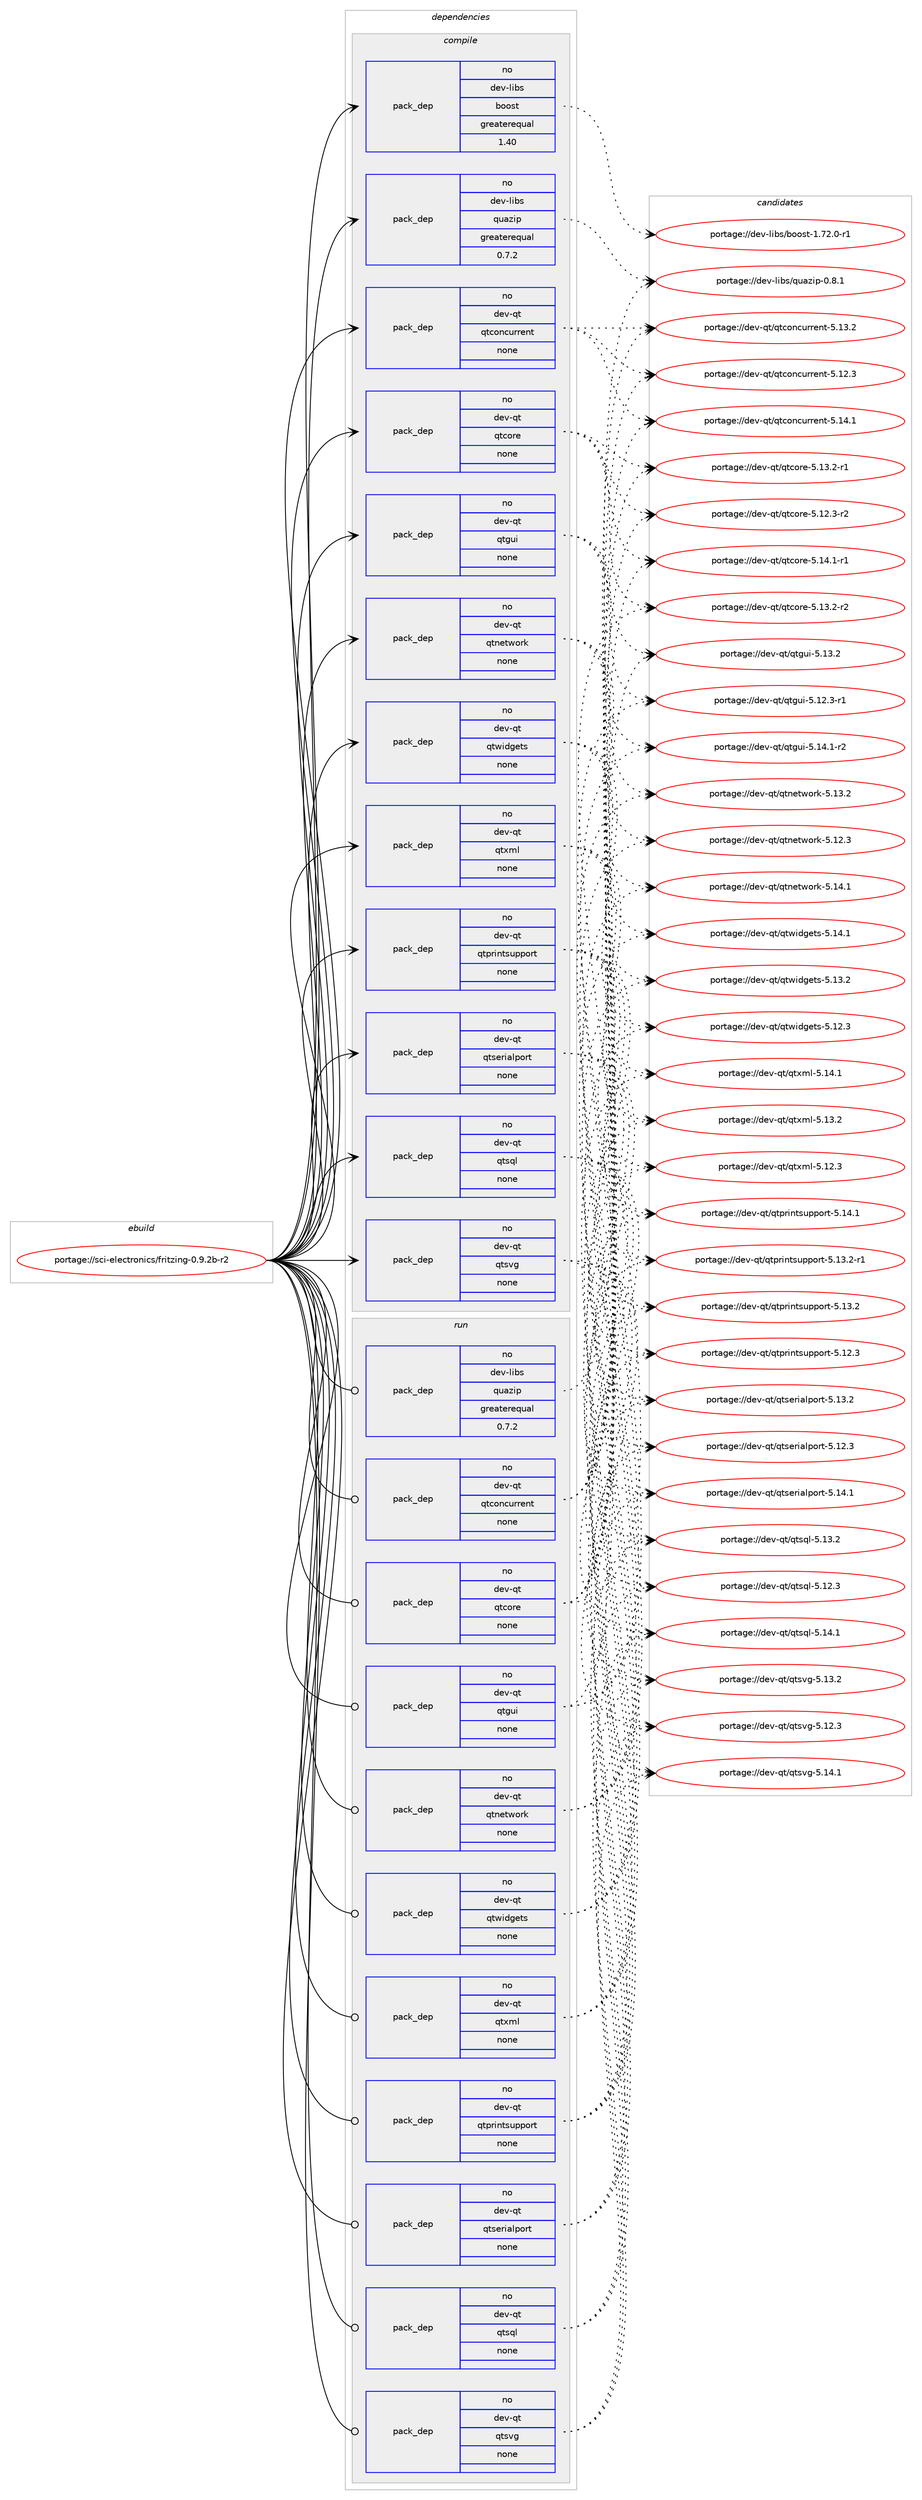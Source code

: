 digraph prolog {

# *************
# Graph options
# *************

newrank=true;
concentrate=true;
compound=true;
graph [rankdir=LR,fontname=Helvetica,fontsize=10,ranksep=1.5];#, ranksep=2.5, nodesep=0.2];
edge  [arrowhead=vee];
node  [fontname=Helvetica,fontsize=10];

# **********
# The ebuild
# **********

subgraph cluster_leftcol {
color=gray;
rank=same;
label=<<i>ebuild</i>>;
id [label="portage://sci-electronics/fritzing-0.9.2b-r2", color=red, width=4, href="../sci-electronics/fritzing-0.9.2b-r2.svg"];
}

# ****************
# The dependencies
# ****************

subgraph cluster_midcol {
color=gray;
label=<<i>dependencies</i>>;
subgraph cluster_compile {
fillcolor="#eeeeee";
style=filled;
label=<<i>compile</i>>;
subgraph pack42284 {
dependency54737 [label=<<TABLE BORDER="0" CELLBORDER="1" CELLSPACING="0" CELLPADDING="4" WIDTH="220"><TR><TD ROWSPAN="6" CELLPADDING="30">pack_dep</TD></TR><TR><TD WIDTH="110">no</TD></TR><TR><TD>dev-libs</TD></TR><TR><TD>boost</TD></TR><TR><TD>greaterequal</TD></TR><TR><TD>1.40</TD></TR></TABLE>>, shape=none, color=blue];
}
id:e -> dependency54737:w [weight=20,style="solid",arrowhead="vee"];
subgraph pack42285 {
dependency54738 [label=<<TABLE BORDER="0" CELLBORDER="1" CELLSPACING="0" CELLPADDING="4" WIDTH="220"><TR><TD ROWSPAN="6" CELLPADDING="30">pack_dep</TD></TR><TR><TD WIDTH="110">no</TD></TR><TR><TD>dev-libs</TD></TR><TR><TD>quazip</TD></TR><TR><TD>greaterequal</TD></TR><TR><TD>0.7.2</TD></TR></TABLE>>, shape=none, color=blue];
}
id:e -> dependency54738:w [weight=20,style="solid",arrowhead="vee"];
subgraph pack42286 {
dependency54739 [label=<<TABLE BORDER="0" CELLBORDER="1" CELLSPACING="0" CELLPADDING="4" WIDTH="220"><TR><TD ROWSPAN="6" CELLPADDING="30">pack_dep</TD></TR><TR><TD WIDTH="110">no</TD></TR><TR><TD>dev-qt</TD></TR><TR><TD>qtconcurrent</TD></TR><TR><TD>none</TD></TR><TR><TD></TD></TR></TABLE>>, shape=none, color=blue];
}
id:e -> dependency54739:w [weight=20,style="solid",arrowhead="vee"];
subgraph pack42287 {
dependency54740 [label=<<TABLE BORDER="0" CELLBORDER="1" CELLSPACING="0" CELLPADDING="4" WIDTH="220"><TR><TD ROWSPAN="6" CELLPADDING="30">pack_dep</TD></TR><TR><TD WIDTH="110">no</TD></TR><TR><TD>dev-qt</TD></TR><TR><TD>qtcore</TD></TR><TR><TD>none</TD></TR><TR><TD></TD></TR></TABLE>>, shape=none, color=blue];
}
id:e -> dependency54740:w [weight=20,style="solid",arrowhead="vee"];
subgraph pack42288 {
dependency54741 [label=<<TABLE BORDER="0" CELLBORDER="1" CELLSPACING="0" CELLPADDING="4" WIDTH="220"><TR><TD ROWSPAN="6" CELLPADDING="30">pack_dep</TD></TR><TR><TD WIDTH="110">no</TD></TR><TR><TD>dev-qt</TD></TR><TR><TD>qtgui</TD></TR><TR><TD>none</TD></TR><TR><TD></TD></TR></TABLE>>, shape=none, color=blue];
}
id:e -> dependency54741:w [weight=20,style="solid",arrowhead="vee"];
subgraph pack42289 {
dependency54742 [label=<<TABLE BORDER="0" CELLBORDER="1" CELLSPACING="0" CELLPADDING="4" WIDTH="220"><TR><TD ROWSPAN="6" CELLPADDING="30">pack_dep</TD></TR><TR><TD WIDTH="110">no</TD></TR><TR><TD>dev-qt</TD></TR><TR><TD>qtnetwork</TD></TR><TR><TD>none</TD></TR><TR><TD></TD></TR></TABLE>>, shape=none, color=blue];
}
id:e -> dependency54742:w [weight=20,style="solid",arrowhead="vee"];
subgraph pack42290 {
dependency54743 [label=<<TABLE BORDER="0" CELLBORDER="1" CELLSPACING="0" CELLPADDING="4" WIDTH="220"><TR><TD ROWSPAN="6" CELLPADDING="30">pack_dep</TD></TR><TR><TD WIDTH="110">no</TD></TR><TR><TD>dev-qt</TD></TR><TR><TD>qtprintsupport</TD></TR><TR><TD>none</TD></TR><TR><TD></TD></TR></TABLE>>, shape=none, color=blue];
}
id:e -> dependency54743:w [weight=20,style="solid",arrowhead="vee"];
subgraph pack42291 {
dependency54744 [label=<<TABLE BORDER="0" CELLBORDER="1" CELLSPACING="0" CELLPADDING="4" WIDTH="220"><TR><TD ROWSPAN="6" CELLPADDING="30">pack_dep</TD></TR><TR><TD WIDTH="110">no</TD></TR><TR><TD>dev-qt</TD></TR><TR><TD>qtserialport</TD></TR><TR><TD>none</TD></TR><TR><TD></TD></TR></TABLE>>, shape=none, color=blue];
}
id:e -> dependency54744:w [weight=20,style="solid",arrowhead="vee"];
subgraph pack42292 {
dependency54745 [label=<<TABLE BORDER="0" CELLBORDER="1" CELLSPACING="0" CELLPADDING="4" WIDTH="220"><TR><TD ROWSPAN="6" CELLPADDING="30">pack_dep</TD></TR><TR><TD WIDTH="110">no</TD></TR><TR><TD>dev-qt</TD></TR><TR><TD>qtsql</TD></TR><TR><TD>none</TD></TR><TR><TD></TD></TR></TABLE>>, shape=none, color=blue];
}
id:e -> dependency54745:w [weight=20,style="solid",arrowhead="vee"];
subgraph pack42293 {
dependency54746 [label=<<TABLE BORDER="0" CELLBORDER="1" CELLSPACING="0" CELLPADDING="4" WIDTH="220"><TR><TD ROWSPAN="6" CELLPADDING="30">pack_dep</TD></TR><TR><TD WIDTH="110">no</TD></TR><TR><TD>dev-qt</TD></TR><TR><TD>qtsvg</TD></TR><TR><TD>none</TD></TR><TR><TD></TD></TR></TABLE>>, shape=none, color=blue];
}
id:e -> dependency54746:w [weight=20,style="solid",arrowhead="vee"];
subgraph pack42294 {
dependency54747 [label=<<TABLE BORDER="0" CELLBORDER="1" CELLSPACING="0" CELLPADDING="4" WIDTH="220"><TR><TD ROWSPAN="6" CELLPADDING="30">pack_dep</TD></TR><TR><TD WIDTH="110">no</TD></TR><TR><TD>dev-qt</TD></TR><TR><TD>qtwidgets</TD></TR><TR><TD>none</TD></TR><TR><TD></TD></TR></TABLE>>, shape=none, color=blue];
}
id:e -> dependency54747:w [weight=20,style="solid",arrowhead="vee"];
subgraph pack42295 {
dependency54748 [label=<<TABLE BORDER="0" CELLBORDER="1" CELLSPACING="0" CELLPADDING="4" WIDTH="220"><TR><TD ROWSPAN="6" CELLPADDING="30">pack_dep</TD></TR><TR><TD WIDTH="110">no</TD></TR><TR><TD>dev-qt</TD></TR><TR><TD>qtxml</TD></TR><TR><TD>none</TD></TR><TR><TD></TD></TR></TABLE>>, shape=none, color=blue];
}
id:e -> dependency54748:w [weight=20,style="solid",arrowhead="vee"];
}
subgraph cluster_compileandrun {
fillcolor="#eeeeee";
style=filled;
label=<<i>compile and run</i>>;
}
subgraph cluster_run {
fillcolor="#eeeeee";
style=filled;
label=<<i>run</i>>;
subgraph pack42296 {
dependency54749 [label=<<TABLE BORDER="0" CELLBORDER="1" CELLSPACING="0" CELLPADDING="4" WIDTH="220"><TR><TD ROWSPAN="6" CELLPADDING="30">pack_dep</TD></TR><TR><TD WIDTH="110">no</TD></TR><TR><TD>dev-libs</TD></TR><TR><TD>quazip</TD></TR><TR><TD>greaterequal</TD></TR><TR><TD>0.7.2</TD></TR></TABLE>>, shape=none, color=blue];
}
id:e -> dependency54749:w [weight=20,style="solid",arrowhead="odot"];
subgraph pack42297 {
dependency54750 [label=<<TABLE BORDER="0" CELLBORDER="1" CELLSPACING="0" CELLPADDING="4" WIDTH="220"><TR><TD ROWSPAN="6" CELLPADDING="30">pack_dep</TD></TR><TR><TD WIDTH="110">no</TD></TR><TR><TD>dev-qt</TD></TR><TR><TD>qtconcurrent</TD></TR><TR><TD>none</TD></TR><TR><TD></TD></TR></TABLE>>, shape=none, color=blue];
}
id:e -> dependency54750:w [weight=20,style="solid",arrowhead="odot"];
subgraph pack42298 {
dependency54751 [label=<<TABLE BORDER="0" CELLBORDER="1" CELLSPACING="0" CELLPADDING="4" WIDTH="220"><TR><TD ROWSPAN="6" CELLPADDING="30">pack_dep</TD></TR><TR><TD WIDTH="110">no</TD></TR><TR><TD>dev-qt</TD></TR><TR><TD>qtcore</TD></TR><TR><TD>none</TD></TR><TR><TD></TD></TR></TABLE>>, shape=none, color=blue];
}
id:e -> dependency54751:w [weight=20,style="solid",arrowhead="odot"];
subgraph pack42299 {
dependency54752 [label=<<TABLE BORDER="0" CELLBORDER="1" CELLSPACING="0" CELLPADDING="4" WIDTH="220"><TR><TD ROWSPAN="6" CELLPADDING="30">pack_dep</TD></TR><TR><TD WIDTH="110">no</TD></TR><TR><TD>dev-qt</TD></TR><TR><TD>qtgui</TD></TR><TR><TD>none</TD></TR><TR><TD></TD></TR></TABLE>>, shape=none, color=blue];
}
id:e -> dependency54752:w [weight=20,style="solid",arrowhead="odot"];
subgraph pack42300 {
dependency54753 [label=<<TABLE BORDER="0" CELLBORDER="1" CELLSPACING="0" CELLPADDING="4" WIDTH="220"><TR><TD ROWSPAN="6" CELLPADDING="30">pack_dep</TD></TR><TR><TD WIDTH="110">no</TD></TR><TR><TD>dev-qt</TD></TR><TR><TD>qtnetwork</TD></TR><TR><TD>none</TD></TR><TR><TD></TD></TR></TABLE>>, shape=none, color=blue];
}
id:e -> dependency54753:w [weight=20,style="solid",arrowhead="odot"];
subgraph pack42301 {
dependency54754 [label=<<TABLE BORDER="0" CELLBORDER="1" CELLSPACING="0" CELLPADDING="4" WIDTH="220"><TR><TD ROWSPAN="6" CELLPADDING="30">pack_dep</TD></TR><TR><TD WIDTH="110">no</TD></TR><TR><TD>dev-qt</TD></TR><TR><TD>qtprintsupport</TD></TR><TR><TD>none</TD></TR><TR><TD></TD></TR></TABLE>>, shape=none, color=blue];
}
id:e -> dependency54754:w [weight=20,style="solid",arrowhead="odot"];
subgraph pack42302 {
dependency54755 [label=<<TABLE BORDER="0" CELLBORDER="1" CELLSPACING="0" CELLPADDING="4" WIDTH="220"><TR><TD ROWSPAN="6" CELLPADDING="30">pack_dep</TD></TR><TR><TD WIDTH="110">no</TD></TR><TR><TD>dev-qt</TD></TR><TR><TD>qtserialport</TD></TR><TR><TD>none</TD></TR><TR><TD></TD></TR></TABLE>>, shape=none, color=blue];
}
id:e -> dependency54755:w [weight=20,style="solid",arrowhead="odot"];
subgraph pack42303 {
dependency54756 [label=<<TABLE BORDER="0" CELLBORDER="1" CELLSPACING="0" CELLPADDING="4" WIDTH="220"><TR><TD ROWSPAN="6" CELLPADDING="30">pack_dep</TD></TR><TR><TD WIDTH="110">no</TD></TR><TR><TD>dev-qt</TD></TR><TR><TD>qtsql</TD></TR><TR><TD>none</TD></TR><TR><TD></TD></TR></TABLE>>, shape=none, color=blue];
}
id:e -> dependency54756:w [weight=20,style="solid",arrowhead="odot"];
subgraph pack42304 {
dependency54757 [label=<<TABLE BORDER="0" CELLBORDER="1" CELLSPACING="0" CELLPADDING="4" WIDTH="220"><TR><TD ROWSPAN="6" CELLPADDING="30">pack_dep</TD></TR><TR><TD WIDTH="110">no</TD></TR><TR><TD>dev-qt</TD></TR><TR><TD>qtsvg</TD></TR><TR><TD>none</TD></TR><TR><TD></TD></TR></TABLE>>, shape=none, color=blue];
}
id:e -> dependency54757:w [weight=20,style="solid",arrowhead="odot"];
subgraph pack42305 {
dependency54758 [label=<<TABLE BORDER="0" CELLBORDER="1" CELLSPACING="0" CELLPADDING="4" WIDTH="220"><TR><TD ROWSPAN="6" CELLPADDING="30">pack_dep</TD></TR><TR><TD WIDTH="110">no</TD></TR><TR><TD>dev-qt</TD></TR><TR><TD>qtwidgets</TD></TR><TR><TD>none</TD></TR><TR><TD></TD></TR></TABLE>>, shape=none, color=blue];
}
id:e -> dependency54758:w [weight=20,style="solid",arrowhead="odot"];
subgraph pack42306 {
dependency54759 [label=<<TABLE BORDER="0" CELLBORDER="1" CELLSPACING="0" CELLPADDING="4" WIDTH="220"><TR><TD ROWSPAN="6" CELLPADDING="30">pack_dep</TD></TR><TR><TD WIDTH="110">no</TD></TR><TR><TD>dev-qt</TD></TR><TR><TD>qtxml</TD></TR><TR><TD>none</TD></TR><TR><TD></TD></TR></TABLE>>, shape=none, color=blue];
}
id:e -> dependency54759:w [weight=20,style="solid",arrowhead="odot"];
}
}

# **************
# The candidates
# **************

subgraph cluster_choices {
rank=same;
color=gray;
label=<<i>candidates</i>>;

subgraph choice42284 {
color=black;
nodesep=1;
choice10010111845108105981154798111111115116454946555046484511449 [label="portage://dev-libs/boost-1.72.0-r1", color=red, width=4,href="../dev-libs/boost-1.72.0-r1.svg"];
dependency54737:e -> choice10010111845108105981154798111111115116454946555046484511449:w [style=dotted,weight="100"];
}
subgraph choice42285 {
color=black;
nodesep=1;
choice10010111845108105981154711311797122105112454846564649 [label="portage://dev-libs/quazip-0.8.1", color=red, width=4,href="../dev-libs/quazip-0.8.1.svg"];
dependency54738:e -> choice10010111845108105981154711311797122105112454846564649:w [style=dotted,weight="100"];
}
subgraph choice42286 {
color=black;
nodesep=1;
choice1001011184511311647113116991111109911711411410111011645534649524649 [label="portage://dev-qt/qtconcurrent-5.14.1", color=red, width=4,href="../dev-qt/qtconcurrent-5.14.1.svg"];
choice1001011184511311647113116991111109911711411410111011645534649514650 [label="portage://dev-qt/qtconcurrent-5.13.2", color=red, width=4,href="../dev-qt/qtconcurrent-5.13.2.svg"];
choice1001011184511311647113116991111109911711411410111011645534649504651 [label="portage://dev-qt/qtconcurrent-5.12.3", color=red, width=4,href="../dev-qt/qtconcurrent-5.12.3.svg"];
dependency54739:e -> choice1001011184511311647113116991111109911711411410111011645534649524649:w [style=dotted,weight="100"];
dependency54739:e -> choice1001011184511311647113116991111109911711411410111011645534649514650:w [style=dotted,weight="100"];
dependency54739:e -> choice1001011184511311647113116991111109911711411410111011645534649504651:w [style=dotted,weight="100"];
}
subgraph choice42287 {
color=black;
nodesep=1;
choice100101118451131164711311699111114101455346495246494511449 [label="portage://dev-qt/qtcore-5.14.1-r1", color=red, width=4,href="../dev-qt/qtcore-5.14.1-r1.svg"];
choice100101118451131164711311699111114101455346495146504511450 [label="portage://dev-qt/qtcore-5.13.2-r2", color=red, width=4,href="../dev-qt/qtcore-5.13.2-r2.svg"];
choice100101118451131164711311699111114101455346495146504511449 [label="portage://dev-qt/qtcore-5.13.2-r1", color=red, width=4,href="../dev-qt/qtcore-5.13.2-r1.svg"];
choice100101118451131164711311699111114101455346495046514511450 [label="portage://dev-qt/qtcore-5.12.3-r2", color=red, width=4,href="../dev-qt/qtcore-5.12.3-r2.svg"];
dependency54740:e -> choice100101118451131164711311699111114101455346495246494511449:w [style=dotted,weight="100"];
dependency54740:e -> choice100101118451131164711311699111114101455346495146504511450:w [style=dotted,weight="100"];
dependency54740:e -> choice100101118451131164711311699111114101455346495146504511449:w [style=dotted,weight="100"];
dependency54740:e -> choice100101118451131164711311699111114101455346495046514511450:w [style=dotted,weight="100"];
}
subgraph choice42288 {
color=black;
nodesep=1;
choice1001011184511311647113116103117105455346495246494511450 [label="portage://dev-qt/qtgui-5.14.1-r2", color=red, width=4,href="../dev-qt/qtgui-5.14.1-r2.svg"];
choice100101118451131164711311610311710545534649514650 [label="portage://dev-qt/qtgui-5.13.2", color=red, width=4,href="../dev-qt/qtgui-5.13.2.svg"];
choice1001011184511311647113116103117105455346495046514511449 [label="portage://dev-qt/qtgui-5.12.3-r1", color=red, width=4,href="../dev-qt/qtgui-5.12.3-r1.svg"];
dependency54741:e -> choice1001011184511311647113116103117105455346495246494511450:w [style=dotted,weight="100"];
dependency54741:e -> choice100101118451131164711311610311710545534649514650:w [style=dotted,weight="100"];
dependency54741:e -> choice1001011184511311647113116103117105455346495046514511449:w [style=dotted,weight="100"];
}
subgraph choice42289 {
color=black;
nodesep=1;
choice100101118451131164711311611010111611911111410745534649524649 [label="portage://dev-qt/qtnetwork-5.14.1", color=red, width=4,href="../dev-qt/qtnetwork-5.14.1.svg"];
choice100101118451131164711311611010111611911111410745534649514650 [label="portage://dev-qt/qtnetwork-5.13.2", color=red, width=4,href="../dev-qt/qtnetwork-5.13.2.svg"];
choice100101118451131164711311611010111611911111410745534649504651 [label="portage://dev-qt/qtnetwork-5.12.3", color=red, width=4,href="../dev-qt/qtnetwork-5.12.3.svg"];
dependency54742:e -> choice100101118451131164711311611010111611911111410745534649524649:w [style=dotted,weight="100"];
dependency54742:e -> choice100101118451131164711311611010111611911111410745534649514650:w [style=dotted,weight="100"];
dependency54742:e -> choice100101118451131164711311611010111611911111410745534649504651:w [style=dotted,weight="100"];
}
subgraph choice42290 {
color=black;
nodesep=1;
choice100101118451131164711311611211410511011611511711211211111411645534649524649 [label="portage://dev-qt/qtprintsupport-5.14.1", color=red, width=4,href="../dev-qt/qtprintsupport-5.14.1.svg"];
choice1001011184511311647113116112114105110116115117112112111114116455346495146504511449 [label="portage://dev-qt/qtprintsupport-5.13.2-r1", color=red, width=4,href="../dev-qt/qtprintsupport-5.13.2-r1.svg"];
choice100101118451131164711311611211410511011611511711211211111411645534649514650 [label="portage://dev-qt/qtprintsupport-5.13.2", color=red, width=4,href="../dev-qt/qtprintsupport-5.13.2.svg"];
choice100101118451131164711311611211410511011611511711211211111411645534649504651 [label="portage://dev-qt/qtprintsupport-5.12.3", color=red, width=4,href="../dev-qt/qtprintsupport-5.12.3.svg"];
dependency54743:e -> choice100101118451131164711311611211410511011611511711211211111411645534649524649:w [style=dotted,weight="100"];
dependency54743:e -> choice1001011184511311647113116112114105110116115117112112111114116455346495146504511449:w [style=dotted,weight="100"];
dependency54743:e -> choice100101118451131164711311611211410511011611511711211211111411645534649514650:w [style=dotted,weight="100"];
dependency54743:e -> choice100101118451131164711311611211410511011611511711211211111411645534649504651:w [style=dotted,weight="100"];
}
subgraph choice42291 {
color=black;
nodesep=1;
choice10010111845113116471131161151011141059710811211111411645534649524649 [label="portage://dev-qt/qtserialport-5.14.1", color=red, width=4,href="../dev-qt/qtserialport-5.14.1.svg"];
choice10010111845113116471131161151011141059710811211111411645534649514650 [label="portage://dev-qt/qtserialport-5.13.2", color=red, width=4,href="../dev-qt/qtserialport-5.13.2.svg"];
choice10010111845113116471131161151011141059710811211111411645534649504651 [label="portage://dev-qt/qtserialport-5.12.3", color=red, width=4,href="../dev-qt/qtserialport-5.12.3.svg"];
dependency54744:e -> choice10010111845113116471131161151011141059710811211111411645534649524649:w [style=dotted,weight="100"];
dependency54744:e -> choice10010111845113116471131161151011141059710811211111411645534649514650:w [style=dotted,weight="100"];
dependency54744:e -> choice10010111845113116471131161151011141059710811211111411645534649504651:w [style=dotted,weight="100"];
}
subgraph choice42292 {
color=black;
nodesep=1;
choice100101118451131164711311611511310845534649524649 [label="portage://dev-qt/qtsql-5.14.1", color=red, width=4,href="../dev-qt/qtsql-5.14.1.svg"];
choice100101118451131164711311611511310845534649514650 [label="portage://dev-qt/qtsql-5.13.2", color=red, width=4,href="../dev-qt/qtsql-5.13.2.svg"];
choice100101118451131164711311611511310845534649504651 [label="portage://dev-qt/qtsql-5.12.3", color=red, width=4,href="../dev-qt/qtsql-5.12.3.svg"];
dependency54745:e -> choice100101118451131164711311611511310845534649524649:w [style=dotted,weight="100"];
dependency54745:e -> choice100101118451131164711311611511310845534649514650:w [style=dotted,weight="100"];
dependency54745:e -> choice100101118451131164711311611511310845534649504651:w [style=dotted,weight="100"];
}
subgraph choice42293 {
color=black;
nodesep=1;
choice100101118451131164711311611511810345534649524649 [label="portage://dev-qt/qtsvg-5.14.1", color=red, width=4,href="../dev-qt/qtsvg-5.14.1.svg"];
choice100101118451131164711311611511810345534649514650 [label="portage://dev-qt/qtsvg-5.13.2", color=red, width=4,href="../dev-qt/qtsvg-5.13.2.svg"];
choice100101118451131164711311611511810345534649504651 [label="portage://dev-qt/qtsvg-5.12.3", color=red, width=4,href="../dev-qt/qtsvg-5.12.3.svg"];
dependency54746:e -> choice100101118451131164711311611511810345534649524649:w [style=dotted,weight="100"];
dependency54746:e -> choice100101118451131164711311611511810345534649514650:w [style=dotted,weight="100"];
dependency54746:e -> choice100101118451131164711311611511810345534649504651:w [style=dotted,weight="100"];
}
subgraph choice42294 {
color=black;
nodesep=1;
choice100101118451131164711311611910510010310111611545534649524649 [label="portage://dev-qt/qtwidgets-5.14.1", color=red, width=4,href="../dev-qt/qtwidgets-5.14.1.svg"];
choice100101118451131164711311611910510010310111611545534649514650 [label="portage://dev-qt/qtwidgets-5.13.2", color=red, width=4,href="../dev-qt/qtwidgets-5.13.2.svg"];
choice100101118451131164711311611910510010310111611545534649504651 [label="portage://dev-qt/qtwidgets-5.12.3", color=red, width=4,href="../dev-qt/qtwidgets-5.12.3.svg"];
dependency54747:e -> choice100101118451131164711311611910510010310111611545534649524649:w [style=dotted,weight="100"];
dependency54747:e -> choice100101118451131164711311611910510010310111611545534649514650:w [style=dotted,weight="100"];
dependency54747:e -> choice100101118451131164711311611910510010310111611545534649504651:w [style=dotted,weight="100"];
}
subgraph choice42295 {
color=black;
nodesep=1;
choice100101118451131164711311612010910845534649524649 [label="portage://dev-qt/qtxml-5.14.1", color=red, width=4,href="../dev-qt/qtxml-5.14.1.svg"];
choice100101118451131164711311612010910845534649514650 [label="portage://dev-qt/qtxml-5.13.2", color=red, width=4,href="../dev-qt/qtxml-5.13.2.svg"];
choice100101118451131164711311612010910845534649504651 [label="portage://dev-qt/qtxml-5.12.3", color=red, width=4,href="../dev-qt/qtxml-5.12.3.svg"];
dependency54748:e -> choice100101118451131164711311612010910845534649524649:w [style=dotted,weight="100"];
dependency54748:e -> choice100101118451131164711311612010910845534649514650:w [style=dotted,weight="100"];
dependency54748:e -> choice100101118451131164711311612010910845534649504651:w [style=dotted,weight="100"];
}
subgraph choice42296 {
color=black;
nodesep=1;
choice10010111845108105981154711311797122105112454846564649 [label="portage://dev-libs/quazip-0.8.1", color=red, width=4,href="../dev-libs/quazip-0.8.1.svg"];
dependency54749:e -> choice10010111845108105981154711311797122105112454846564649:w [style=dotted,weight="100"];
}
subgraph choice42297 {
color=black;
nodesep=1;
choice1001011184511311647113116991111109911711411410111011645534649524649 [label="portage://dev-qt/qtconcurrent-5.14.1", color=red, width=4,href="../dev-qt/qtconcurrent-5.14.1.svg"];
choice1001011184511311647113116991111109911711411410111011645534649514650 [label="portage://dev-qt/qtconcurrent-5.13.2", color=red, width=4,href="../dev-qt/qtconcurrent-5.13.2.svg"];
choice1001011184511311647113116991111109911711411410111011645534649504651 [label="portage://dev-qt/qtconcurrent-5.12.3", color=red, width=4,href="../dev-qt/qtconcurrent-5.12.3.svg"];
dependency54750:e -> choice1001011184511311647113116991111109911711411410111011645534649524649:w [style=dotted,weight="100"];
dependency54750:e -> choice1001011184511311647113116991111109911711411410111011645534649514650:w [style=dotted,weight="100"];
dependency54750:e -> choice1001011184511311647113116991111109911711411410111011645534649504651:w [style=dotted,weight="100"];
}
subgraph choice42298 {
color=black;
nodesep=1;
choice100101118451131164711311699111114101455346495246494511449 [label="portage://dev-qt/qtcore-5.14.1-r1", color=red, width=4,href="../dev-qt/qtcore-5.14.1-r1.svg"];
choice100101118451131164711311699111114101455346495146504511450 [label="portage://dev-qt/qtcore-5.13.2-r2", color=red, width=4,href="../dev-qt/qtcore-5.13.2-r2.svg"];
choice100101118451131164711311699111114101455346495146504511449 [label="portage://dev-qt/qtcore-5.13.2-r1", color=red, width=4,href="../dev-qt/qtcore-5.13.2-r1.svg"];
choice100101118451131164711311699111114101455346495046514511450 [label="portage://dev-qt/qtcore-5.12.3-r2", color=red, width=4,href="../dev-qt/qtcore-5.12.3-r2.svg"];
dependency54751:e -> choice100101118451131164711311699111114101455346495246494511449:w [style=dotted,weight="100"];
dependency54751:e -> choice100101118451131164711311699111114101455346495146504511450:w [style=dotted,weight="100"];
dependency54751:e -> choice100101118451131164711311699111114101455346495146504511449:w [style=dotted,weight="100"];
dependency54751:e -> choice100101118451131164711311699111114101455346495046514511450:w [style=dotted,weight="100"];
}
subgraph choice42299 {
color=black;
nodesep=1;
choice1001011184511311647113116103117105455346495246494511450 [label="portage://dev-qt/qtgui-5.14.1-r2", color=red, width=4,href="../dev-qt/qtgui-5.14.1-r2.svg"];
choice100101118451131164711311610311710545534649514650 [label="portage://dev-qt/qtgui-5.13.2", color=red, width=4,href="../dev-qt/qtgui-5.13.2.svg"];
choice1001011184511311647113116103117105455346495046514511449 [label="portage://dev-qt/qtgui-5.12.3-r1", color=red, width=4,href="../dev-qt/qtgui-5.12.3-r1.svg"];
dependency54752:e -> choice1001011184511311647113116103117105455346495246494511450:w [style=dotted,weight="100"];
dependency54752:e -> choice100101118451131164711311610311710545534649514650:w [style=dotted,weight="100"];
dependency54752:e -> choice1001011184511311647113116103117105455346495046514511449:w [style=dotted,weight="100"];
}
subgraph choice42300 {
color=black;
nodesep=1;
choice100101118451131164711311611010111611911111410745534649524649 [label="portage://dev-qt/qtnetwork-5.14.1", color=red, width=4,href="../dev-qt/qtnetwork-5.14.1.svg"];
choice100101118451131164711311611010111611911111410745534649514650 [label="portage://dev-qt/qtnetwork-5.13.2", color=red, width=4,href="../dev-qt/qtnetwork-5.13.2.svg"];
choice100101118451131164711311611010111611911111410745534649504651 [label="portage://dev-qt/qtnetwork-5.12.3", color=red, width=4,href="../dev-qt/qtnetwork-5.12.3.svg"];
dependency54753:e -> choice100101118451131164711311611010111611911111410745534649524649:w [style=dotted,weight="100"];
dependency54753:e -> choice100101118451131164711311611010111611911111410745534649514650:w [style=dotted,weight="100"];
dependency54753:e -> choice100101118451131164711311611010111611911111410745534649504651:w [style=dotted,weight="100"];
}
subgraph choice42301 {
color=black;
nodesep=1;
choice100101118451131164711311611211410511011611511711211211111411645534649524649 [label="portage://dev-qt/qtprintsupport-5.14.1", color=red, width=4,href="../dev-qt/qtprintsupport-5.14.1.svg"];
choice1001011184511311647113116112114105110116115117112112111114116455346495146504511449 [label="portage://dev-qt/qtprintsupport-5.13.2-r1", color=red, width=4,href="../dev-qt/qtprintsupport-5.13.2-r1.svg"];
choice100101118451131164711311611211410511011611511711211211111411645534649514650 [label="portage://dev-qt/qtprintsupport-5.13.2", color=red, width=4,href="../dev-qt/qtprintsupport-5.13.2.svg"];
choice100101118451131164711311611211410511011611511711211211111411645534649504651 [label="portage://dev-qt/qtprintsupport-5.12.3", color=red, width=4,href="../dev-qt/qtprintsupport-5.12.3.svg"];
dependency54754:e -> choice100101118451131164711311611211410511011611511711211211111411645534649524649:w [style=dotted,weight="100"];
dependency54754:e -> choice1001011184511311647113116112114105110116115117112112111114116455346495146504511449:w [style=dotted,weight="100"];
dependency54754:e -> choice100101118451131164711311611211410511011611511711211211111411645534649514650:w [style=dotted,weight="100"];
dependency54754:e -> choice100101118451131164711311611211410511011611511711211211111411645534649504651:w [style=dotted,weight="100"];
}
subgraph choice42302 {
color=black;
nodesep=1;
choice10010111845113116471131161151011141059710811211111411645534649524649 [label="portage://dev-qt/qtserialport-5.14.1", color=red, width=4,href="../dev-qt/qtserialport-5.14.1.svg"];
choice10010111845113116471131161151011141059710811211111411645534649514650 [label="portage://dev-qt/qtserialport-5.13.2", color=red, width=4,href="../dev-qt/qtserialport-5.13.2.svg"];
choice10010111845113116471131161151011141059710811211111411645534649504651 [label="portage://dev-qt/qtserialport-5.12.3", color=red, width=4,href="../dev-qt/qtserialport-5.12.3.svg"];
dependency54755:e -> choice10010111845113116471131161151011141059710811211111411645534649524649:w [style=dotted,weight="100"];
dependency54755:e -> choice10010111845113116471131161151011141059710811211111411645534649514650:w [style=dotted,weight="100"];
dependency54755:e -> choice10010111845113116471131161151011141059710811211111411645534649504651:w [style=dotted,weight="100"];
}
subgraph choice42303 {
color=black;
nodesep=1;
choice100101118451131164711311611511310845534649524649 [label="portage://dev-qt/qtsql-5.14.1", color=red, width=4,href="../dev-qt/qtsql-5.14.1.svg"];
choice100101118451131164711311611511310845534649514650 [label="portage://dev-qt/qtsql-5.13.2", color=red, width=4,href="../dev-qt/qtsql-5.13.2.svg"];
choice100101118451131164711311611511310845534649504651 [label="portage://dev-qt/qtsql-5.12.3", color=red, width=4,href="../dev-qt/qtsql-5.12.3.svg"];
dependency54756:e -> choice100101118451131164711311611511310845534649524649:w [style=dotted,weight="100"];
dependency54756:e -> choice100101118451131164711311611511310845534649514650:w [style=dotted,weight="100"];
dependency54756:e -> choice100101118451131164711311611511310845534649504651:w [style=dotted,weight="100"];
}
subgraph choice42304 {
color=black;
nodesep=1;
choice100101118451131164711311611511810345534649524649 [label="portage://dev-qt/qtsvg-5.14.1", color=red, width=4,href="../dev-qt/qtsvg-5.14.1.svg"];
choice100101118451131164711311611511810345534649514650 [label="portage://dev-qt/qtsvg-5.13.2", color=red, width=4,href="../dev-qt/qtsvg-5.13.2.svg"];
choice100101118451131164711311611511810345534649504651 [label="portage://dev-qt/qtsvg-5.12.3", color=red, width=4,href="../dev-qt/qtsvg-5.12.3.svg"];
dependency54757:e -> choice100101118451131164711311611511810345534649524649:w [style=dotted,weight="100"];
dependency54757:e -> choice100101118451131164711311611511810345534649514650:w [style=dotted,weight="100"];
dependency54757:e -> choice100101118451131164711311611511810345534649504651:w [style=dotted,weight="100"];
}
subgraph choice42305 {
color=black;
nodesep=1;
choice100101118451131164711311611910510010310111611545534649524649 [label="portage://dev-qt/qtwidgets-5.14.1", color=red, width=4,href="../dev-qt/qtwidgets-5.14.1.svg"];
choice100101118451131164711311611910510010310111611545534649514650 [label="portage://dev-qt/qtwidgets-5.13.2", color=red, width=4,href="../dev-qt/qtwidgets-5.13.2.svg"];
choice100101118451131164711311611910510010310111611545534649504651 [label="portage://dev-qt/qtwidgets-5.12.3", color=red, width=4,href="../dev-qt/qtwidgets-5.12.3.svg"];
dependency54758:e -> choice100101118451131164711311611910510010310111611545534649524649:w [style=dotted,weight="100"];
dependency54758:e -> choice100101118451131164711311611910510010310111611545534649514650:w [style=dotted,weight="100"];
dependency54758:e -> choice100101118451131164711311611910510010310111611545534649504651:w [style=dotted,weight="100"];
}
subgraph choice42306 {
color=black;
nodesep=1;
choice100101118451131164711311612010910845534649524649 [label="portage://dev-qt/qtxml-5.14.1", color=red, width=4,href="../dev-qt/qtxml-5.14.1.svg"];
choice100101118451131164711311612010910845534649514650 [label="portage://dev-qt/qtxml-5.13.2", color=red, width=4,href="../dev-qt/qtxml-5.13.2.svg"];
choice100101118451131164711311612010910845534649504651 [label="portage://dev-qt/qtxml-5.12.3", color=red, width=4,href="../dev-qt/qtxml-5.12.3.svg"];
dependency54759:e -> choice100101118451131164711311612010910845534649524649:w [style=dotted,weight="100"];
dependency54759:e -> choice100101118451131164711311612010910845534649514650:w [style=dotted,weight="100"];
dependency54759:e -> choice100101118451131164711311612010910845534649504651:w [style=dotted,weight="100"];
}
}

}
